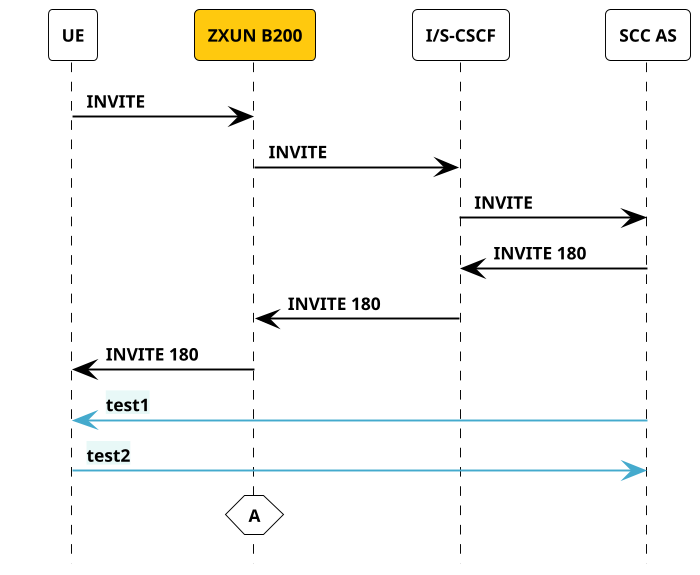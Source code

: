 @startuml
hide footbox
scale 700*600

skinparam Note {
	BorderColor black
	BackgroundColor white

	FontName Arial
	FontColor #000000
	FontSize 9
	FontStyle bold
	
}

skinparam ParticipantPadding 20
skinparam BoxPadding 10

skinparam sequence {
	ParticipantBorderColor black
	ParticipantBackgroundColor white

	ParticipantFontName Arial
	ParticipantFontColor #000000
	ParticipantFontSize 9
	ParticipantFontStyle bold

	LifeLineBorderColor black
	
	ArrowColor black

	ArrowFontName Arial
	ArrowFontColor #000000
	ArrowFontSize 9
	ArrowFontStyle bold
}

participant "UE" as ue
participant "ZXUN B200" as sbc #ffc90e
participant "I/S-CSCF" as cscf
participant "SCC AS" as scc_as
ue -> sbc: INVITE
sbc -> cscf: INVITE
cscf -> scc_as: INVITE
scc_as -> cscf: INVITE 180
cscf -> sbc: INVITE 180
sbc -> ue: INVITE 180
scc_as -[#44aacd]> ue: <back:#e8f8f7>test1</back>
ue -[#44aacd]> scc_as: <back:#e8f8f7>test2</back>
hnote over sbc: A

@enduml
